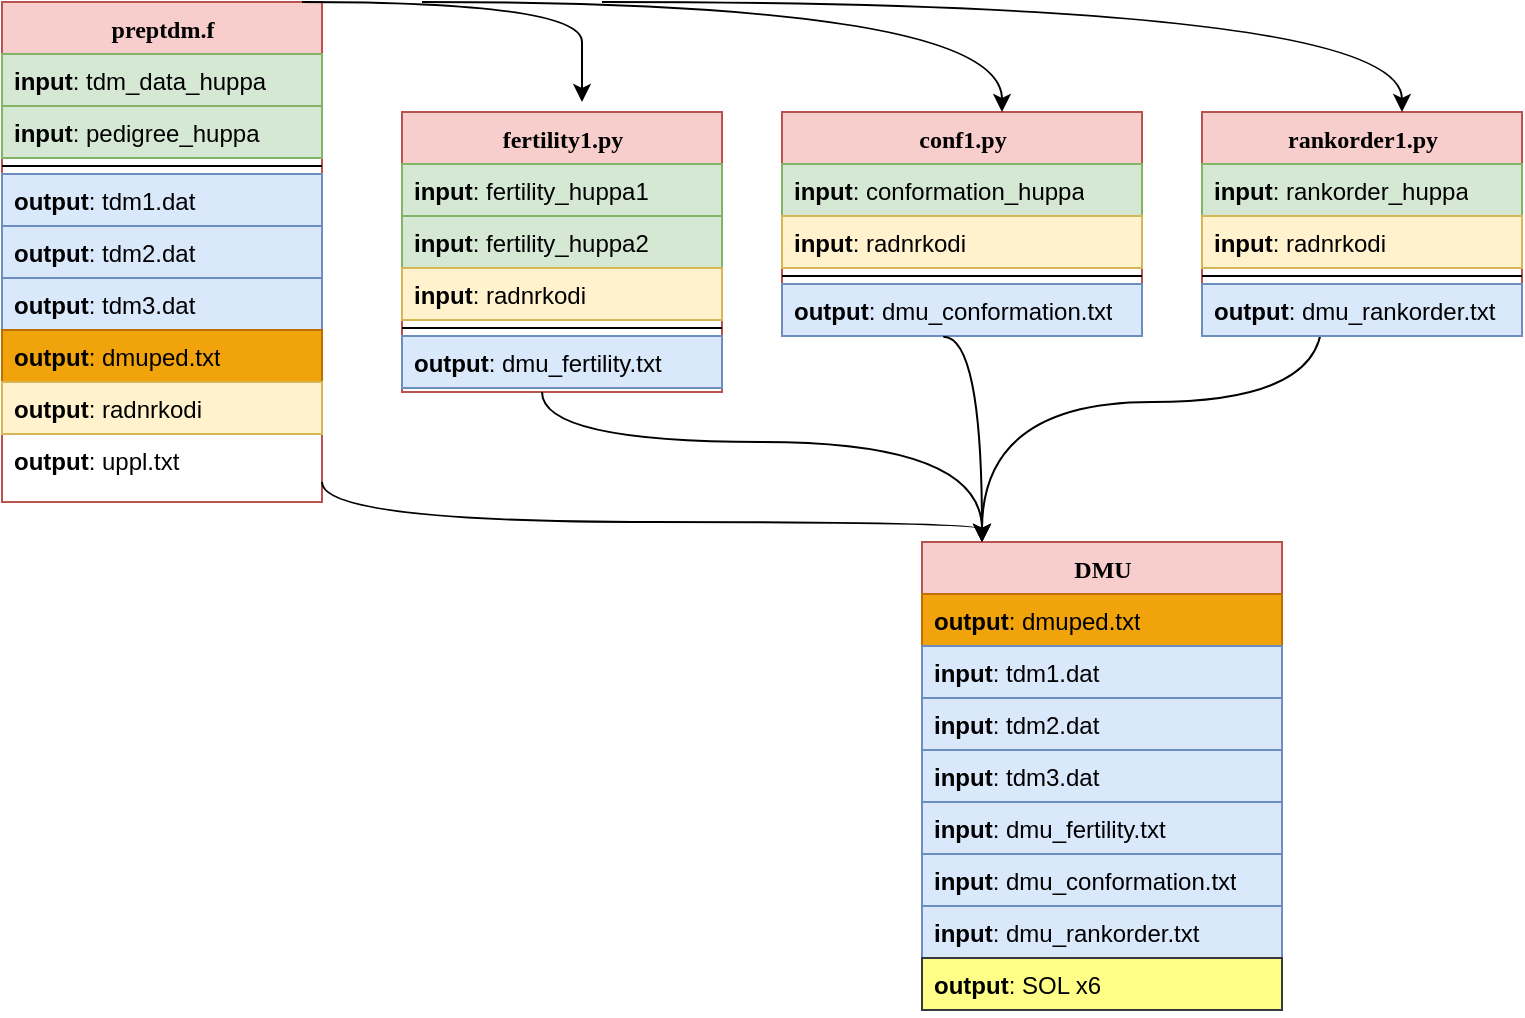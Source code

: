 <mxfile version="15.4.1" type="github">
  <diagram id="-JmWxj0wJACmfbKOdorP" name="Page-1">
    <mxGraphModel dx="1422" dy="794" grid="1" gridSize="10" guides="1" tooltips="1" connect="1" arrows="1" fold="1" page="1" pageScale="1" pageWidth="850" pageHeight="1100" math="0" shadow="0">
      <root>
        <mxCell id="0" />
        <mxCell id="1" parent="0" />
        <mxCell id="nCEcq2ldDj2t1zgx5rpE-1" value="preptdm.f" style="swimlane;html=1;fontStyle=1;align=center;verticalAlign=top;childLayout=stackLayout;horizontal=1;startSize=26;horizontalStack=0;resizeParent=1;resizeLast=0;collapsible=1;marginBottom=0;swimlaneFillColor=#ffffff;rounded=0;shadow=0;comic=0;labelBackgroundColor=none;strokeWidth=1;fillColor=#f8cecc;fontFamily=Verdana;fontSize=12;strokeColor=#b85450;" parent="1" vertex="1">
          <mxGeometry x="60" y="40" width="160" height="250" as="geometry">
            <mxRectangle x="60" y="40" width="100" height="26" as="alternateBounds" />
          </mxGeometry>
        </mxCell>
        <mxCell id="nCEcq2ldDj2t1zgx5rpE-2" value="&lt;b&gt;input&lt;/b&gt;: tdm_data_huppa" style="text;html=1;strokeColor=#82b366;fillColor=#d5e8d4;align=left;verticalAlign=top;spacingLeft=4;spacingRight=4;whiteSpace=wrap;overflow=hidden;rotatable=0;points=[[0,0.5],[1,0.5]];portConstraint=eastwest;" parent="nCEcq2ldDj2t1zgx5rpE-1" vertex="1">
          <mxGeometry y="26" width="160" height="26" as="geometry" />
        </mxCell>
        <mxCell id="nCEcq2ldDj2t1zgx5rpE-3" value="&lt;b&gt;input&lt;/b&gt;: pedigree_huppa" style="text;html=1;strokeColor=#82b366;fillColor=#d5e8d4;align=left;verticalAlign=top;spacingLeft=4;spacingRight=4;whiteSpace=wrap;overflow=hidden;rotatable=0;points=[[0,0.5],[1,0.5]];portConstraint=eastwest;" parent="nCEcq2ldDj2t1zgx5rpE-1" vertex="1">
          <mxGeometry y="52" width="160" height="26" as="geometry" />
        </mxCell>
        <mxCell id="nCEcq2ldDj2t1zgx5rpE-4" value="" style="line;html=1;strokeWidth=1;fillColor=none;align=left;verticalAlign=middle;spacingTop=-1;spacingLeft=3;spacingRight=3;rotatable=0;labelPosition=right;points=[];portConstraint=eastwest;" parent="nCEcq2ldDj2t1zgx5rpE-1" vertex="1">
          <mxGeometry y="78" width="160" height="8" as="geometry" />
        </mxCell>
        <mxCell id="nCEcq2ldDj2t1zgx5rpE-6" value="&lt;b&gt;output&lt;/b&gt;: tdm1.dat" style="text;html=1;align=left;verticalAlign=top;spacingLeft=4;spacingRight=4;whiteSpace=wrap;overflow=hidden;rotatable=0;points=[[0,0.5],[1,0.5]];portConstraint=eastwest;fillColor=#dae8fc;strokeColor=#6c8ebf;" parent="nCEcq2ldDj2t1zgx5rpE-1" vertex="1">
          <mxGeometry y="86" width="160" height="26" as="geometry" />
        </mxCell>
        <mxCell id="nCEcq2ldDj2t1zgx5rpE-5" value="&lt;b&gt;output&lt;/b&gt;: tdm2.dat" style="text;html=1;strokeColor=#6c8ebf;fillColor=#dae8fc;align=left;verticalAlign=top;spacingLeft=4;spacingRight=4;whiteSpace=wrap;overflow=hidden;rotatable=0;points=[[0,0.5],[1,0.5]];portConstraint=eastwest;" parent="nCEcq2ldDj2t1zgx5rpE-1" vertex="1">
          <mxGeometry y="112" width="160" height="26" as="geometry" />
        </mxCell>
        <mxCell id="nCEcq2ldDj2t1zgx5rpE-7" value="&lt;b&gt;output&lt;/b&gt;: tdm3.dat" style="text;html=1;strokeColor=#6c8ebf;fillColor=#dae8fc;align=left;verticalAlign=top;spacingLeft=4;spacingRight=4;whiteSpace=wrap;overflow=hidden;rotatable=0;points=[[0,0.5],[1,0.5]];portConstraint=eastwest;" parent="nCEcq2ldDj2t1zgx5rpE-1" vertex="1">
          <mxGeometry y="138" width="160" height="26" as="geometry" />
        </mxCell>
        <mxCell id="EQARCBWx5yz3VgdPIeZa-3" value="&lt;b&gt;output&lt;/b&gt;: dmuped.txt" style="text;html=1;strokeColor=#BD7000;fillColor=#f0a30a;align=left;verticalAlign=top;spacingLeft=4;spacingRight=4;whiteSpace=wrap;overflow=hidden;rotatable=0;points=[[0,0.5],[1,0.5]];portConstraint=eastwest;fontColor=#000000;" vertex="1" parent="nCEcq2ldDj2t1zgx5rpE-1">
          <mxGeometry y="164" width="160" height="26" as="geometry" />
        </mxCell>
        <mxCell id="EQARCBWx5yz3VgdPIeZa-4" value="&lt;b&gt;output&lt;/b&gt;: radnrkodi" style="text;html=1;strokeColor=#d6b656;fillColor=#fff2cc;align=left;verticalAlign=top;spacingLeft=4;spacingRight=4;whiteSpace=wrap;overflow=hidden;rotatable=0;points=[[0,0.5],[1,0.5]];portConstraint=eastwest;" vertex="1" parent="nCEcq2ldDj2t1zgx5rpE-1">
          <mxGeometry y="190" width="160" height="26" as="geometry" />
        </mxCell>
        <mxCell id="EQARCBWx5yz3VgdPIeZa-21" value="&lt;b&gt;output&lt;/b&gt;: uppl.txt" style="text;html=1;strokeColor=none;fillColor=none;align=left;verticalAlign=top;spacingLeft=4;spacingRight=4;whiteSpace=wrap;overflow=hidden;rotatable=0;points=[[0,0.5],[1,0.5]];portConstraint=eastwest;" vertex="1" parent="nCEcq2ldDj2t1zgx5rpE-1">
          <mxGeometry y="216" width="160" height="26" as="geometry" />
        </mxCell>
        <mxCell id="EQARCBWx5yz3VgdPIeZa-24" value="fertility1.py" style="swimlane;html=1;fontStyle=1;align=center;verticalAlign=top;childLayout=stackLayout;horizontal=1;startSize=26;horizontalStack=0;resizeParent=1;resizeLast=0;collapsible=1;marginBottom=0;swimlaneFillColor=#ffffff;rounded=0;shadow=0;comic=0;labelBackgroundColor=none;strokeWidth=1;fillColor=#f8cecc;fontFamily=Verdana;fontSize=12;strokeColor=#b85450;" vertex="1" parent="1">
          <mxGeometry x="260" y="95" width="160" height="140" as="geometry">
            <mxRectangle x="60" y="40" width="100" height="26" as="alternateBounds" />
          </mxGeometry>
        </mxCell>
        <mxCell id="EQARCBWx5yz3VgdPIeZa-25" value="&lt;b&gt;input&lt;/b&gt;: fertility_huppa1&lt;br&gt;" style="text;html=1;strokeColor=#82b366;fillColor=#d5e8d4;align=left;verticalAlign=top;spacingLeft=4;spacingRight=4;whiteSpace=wrap;overflow=hidden;rotatable=0;points=[[0,0.5],[1,0.5]];portConstraint=eastwest;" vertex="1" parent="EQARCBWx5yz3VgdPIeZa-24">
          <mxGeometry y="26" width="160" height="26" as="geometry" />
        </mxCell>
        <mxCell id="EQARCBWx5yz3VgdPIeZa-26" value="&lt;b&gt;input&lt;/b&gt;: fertility_huppa2" style="text;html=1;strokeColor=#82b366;fillColor=#d5e8d4;align=left;verticalAlign=top;spacingLeft=4;spacingRight=4;whiteSpace=wrap;overflow=hidden;rotatable=0;points=[[0,0.5],[1,0.5]];portConstraint=eastwest;" vertex="1" parent="EQARCBWx5yz3VgdPIeZa-24">
          <mxGeometry y="52" width="160" height="26" as="geometry" />
        </mxCell>
        <mxCell id="EQARCBWx5yz3VgdPIeZa-32" value="&lt;b&gt;input&lt;/b&gt;: radnrkodi" style="text;html=1;strokeColor=#d6b656;fillColor=#fff2cc;align=left;verticalAlign=top;spacingLeft=4;spacingRight=4;whiteSpace=wrap;overflow=hidden;rotatable=0;points=[[0,0.5],[1,0.5]];portConstraint=eastwest;" vertex="1" parent="EQARCBWx5yz3VgdPIeZa-24">
          <mxGeometry y="78" width="160" height="26" as="geometry" />
        </mxCell>
        <mxCell id="EQARCBWx5yz3VgdPIeZa-82" value="" style="curved=1;endArrow=classic;html=1;rounded=0;fontSize=34;edgeStyle=orthogonalEdgeStyle;" edge="1" parent="EQARCBWx5yz3VgdPIeZa-24" target="EQARCBWx5yz3VgdPIeZa-67">
          <mxGeometry width="50" height="50" relative="1" as="geometry">
            <mxPoint x="70" y="140" as="sourcePoint" />
            <mxPoint x="120" y="90" as="targetPoint" />
            <Array as="points">
              <mxPoint x="70" y="165" />
              <mxPoint x="290" y="165" />
            </Array>
          </mxGeometry>
        </mxCell>
        <mxCell id="EQARCBWx5yz3VgdPIeZa-27" value="" style="line;html=1;strokeWidth=1;fillColor=none;align=left;verticalAlign=middle;spacingTop=-1;spacingLeft=3;spacingRight=3;rotatable=0;labelPosition=right;points=[];portConstraint=eastwest;" vertex="1" parent="EQARCBWx5yz3VgdPIeZa-24">
          <mxGeometry y="104" width="160" height="8" as="geometry" />
        </mxCell>
        <mxCell id="EQARCBWx5yz3VgdPIeZa-28" value="&lt;b&gt;output&lt;/b&gt;: dmu_fertility.txt&lt;br&gt;" style="text;html=1;align=left;verticalAlign=top;spacingLeft=4;spacingRight=4;whiteSpace=wrap;overflow=hidden;rotatable=0;points=[[0,0.5],[1,0.5]];portConstraint=eastwest;fillColor=#dae8fc;strokeColor=#6c8ebf;" vertex="1" parent="EQARCBWx5yz3VgdPIeZa-24">
          <mxGeometry y="112" width="160" height="26" as="geometry" />
        </mxCell>
        <mxCell id="EQARCBWx5yz3VgdPIeZa-84" value="" style="curved=1;endArrow=classic;html=1;rounded=0;fontSize=34;edgeStyle=orthogonalEdgeStyle;" edge="1" parent="EQARCBWx5yz3VgdPIeZa-24" target="EQARCBWx5yz3VgdPIeZa-67">
          <mxGeometry width="50" height="50" relative="1" as="geometry">
            <mxPoint x="460" y="104" as="sourcePoint" />
            <mxPoint x="290" y="235" as="targetPoint" />
            <Array as="points">
              <mxPoint x="460" y="145" />
              <mxPoint x="290" y="145" />
            </Array>
          </mxGeometry>
        </mxCell>
        <mxCell id="EQARCBWx5yz3VgdPIeZa-44" value="rankorder1.py" style="swimlane;html=1;fontStyle=1;align=center;verticalAlign=top;childLayout=stackLayout;horizontal=1;startSize=26;horizontalStack=0;resizeParent=1;resizeLast=0;collapsible=1;marginBottom=0;swimlaneFillColor=#ffffff;rounded=0;shadow=0;comic=0;labelBackgroundColor=none;strokeWidth=1;fillColor=#f8cecc;fontFamily=Verdana;fontSize=12;strokeColor=#b85450;" vertex="1" parent="1">
          <mxGeometry x="660" y="95" width="160" height="112" as="geometry">
            <mxRectangle x="60" y="40" width="100" height="26" as="alternateBounds" />
          </mxGeometry>
        </mxCell>
        <mxCell id="EQARCBWx5yz3VgdPIeZa-45" value="&lt;b&gt;input&lt;/b&gt;: rankorder_huppa" style="text;html=1;strokeColor=#82b366;fillColor=#d5e8d4;align=left;verticalAlign=top;spacingLeft=4;spacingRight=4;whiteSpace=wrap;overflow=hidden;rotatable=0;points=[[0,0.5],[1,0.5]];portConstraint=eastwest;" vertex="1" parent="EQARCBWx5yz3VgdPIeZa-44">
          <mxGeometry y="26" width="160" height="26" as="geometry" />
        </mxCell>
        <mxCell id="EQARCBWx5yz3VgdPIeZa-47" value="&lt;b&gt;input&lt;/b&gt;: radnrkodi" style="text;html=1;strokeColor=#d6b656;fillColor=#fff2cc;align=left;verticalAlign=top;spacingLeft=4;spacingRight=4;whiteSpace=wrap;overflow=hidden;rotatable=0;points=[[0,0.5],[1,0.5]];portConstraint=eastwest;" vertex="1" parent="EQARCBWx5yz3VgdPIeZa-44">
          <mxGeometry y="52" width="160" height="26" as="geometry" />
        </mxCell>
        <mxCell id="EQARCBWx5yz3VgdPIeZa-48" value="" style="line;html=1;strokeWidth=1;fillColor=none;align=left;verticalAlign=middle;spacingTop=-1;spacingLeft=3;spacingRight=3;rotatable=0;labelPosition=right;points=[];portConstraint=eastwest;" vertex="1" parent="EQARCBWx5yz3VgdPIeZa-44">
          <mxGeometry y="78" width="160" height="8" as="geometry" />
        </mxCell>
        <mxCell id="EQARCBWx5yz3VgdPIeZa-49" value="&lt;b&gt;output&lt;/b&gt;: dmu_rankorder.txt" style="text;html=1;align=left;verticalAlign=top;spacingLeft=4;spacingRight=4;whiteSpace=wrap;overflow=hidden;rotatable=0;points=[[0,0.5],[1,0.5]];portConstraint=eastwest;fillColor=#dae8fc;strokeColor=#6c8ebf;" vertex="1" parent="EQARCBWx5yz3VgdPIeZa-44">
          <mxGeometry y="86" width="160" height="26" as="geometry" />
        </mxCell>
        <mxCell id="EQARCBWx5yz3VgdPIeZa-50" value="conf1.py" style="swimlane;html=1;fontStyle=1;align=center;verticalAlign=top;childLayout=stackLayout;horizontal=1;startSize=26;horizontalStack=0;resizeParent=1;resizeLast=0;collapsible=1;marginBottom=0;swimlaneFillColor=#ffffff;rounded=0;shadow=0;comic=0;labelBackgroundColor=none;strokeWidth=1;fillColor=#f8cecc;fontFamily=Verdana;fontSize=12;strokeColor=#b85450;" vertex="1" parent="1">
          <mxGeometry x="450" y="95" width="180" height="112" as="geometry">
            <mxRectangle x="60" y="40" width="100" height="26" as="alternateBounds" />
          </mxGeometry>
        </mxCell>
        <mxCell id="EQARCBWx5yz3VgdPIeZa-51" value="&lt;b&gt;input&lt;/b&gt;: conformation_huppa" style="text;html=1;strokeColor=#82b366;fillColor=#d5e8d4;align=left;verticalAlign=top;spacingLeft=4;spacingRight=4;whiteSpace=wrap;overflow=hidden;rotatable=0;points=[[0,0.5],[1,0.5]];portConstraint=eastwest;" vertex="1" parent="EQARCBWx5yz3VgdPIeZa-50">
          <mxGeometry y="26" width="180" height="26" as="geometry" />
        </mxCell>
        <mxCell id="EQARCBWx5yz3VgdPIeZa-52" value="&lt;b&gt;input&lt;/b&gt;: radnrkodi" style="text;html=1;strokeColor=#d6b656;fillColor=#fff2cc;align=left;verticalAlign=top;spacingLeft=4;spacingRight=4;whiteSpace=wrap;overflow=hidden;rotatable=0;points=[[0,0.5],[1,0.5]];portConstraint=eastwest;" vertex="1" parent="EQARCBWx5yz3VgdPIeZa-50">
          <mxGeometry y="52" width="180" height="26" as="geometry" />
        </mxCell>
        <mxCell id="EQARCBWx5yz3VgdPIeZa-53" value="" style="line;html=1;strokeWidth=1;fillColor=none;align=left;verticalAlign=middle;spacingTop=-1;spacingLeft=3;spacingRight=3;rotatable=0;labelPosition=right;points=[];portConstraint=eastwest;" vertex="1" parent="EQARCBWx5yz3VgdPIeZa-50">
          <mxGeometry y="78" width="180" height="8" as="geometry" />
        </mxCell>
        <mxCell id="EQARCBWx5yz3VgdPIeZa-54" value="&lt;b&gt;output&lt;/b&gt;: dmu_conformation.txt" style="text;html=1;align=left;verticalAlign=top;spacingLeft=4;spacingRight=4;whiteSpace=wrap;overflow=hidden;rotatable=0;points=[[0,0.5],[1,0.5]];portConstraint=eastwest;fillColor=#dae8fc;strokeColor=#6c8ebf;" vertex="1" parent="EQARCBWx5yz3VgdPIeZa-50">
          <mxGeometry y="86" width="180" height="26" as="geometry" />
        </mxCell>
        <mxCell id="EQARCBWx5yz3VgdPIeZa-62" value="" style="curved=1;endArrow=classic;html=1;rounded=0;edgeStyle=orthogonalEdgeStyle;" edge="1" parent="1">
          <mxGeometry width="50" height="50" relative="1" as="geometry">
            <mxPoint x="210" y="40" as="sourcePoint" />
            <mxPoint x="350" y="90" as="targetPoint" />
            <Array as="points">
              <mxPoint x="350" y="40" />
              <mxPoint x="350" y="80" />
            </Array>
          </mxGeometry>
        </mxCell>
        <mxCell id="EQARCBWx5yz3VgdPIeZa-64" value="" style="curved=1;endArrow=classic;html=1;rounded=0;edgeStyle=orthogonalEdgeStyle;" edge="1" parent="1">
          <mxGeometry width="50" height="50" relative="1" as="geometry">
            <mxPoint x="270" y="40" as="sourcePoint" />
            <mxPoint x="560" y="95" as="targetPoint" />
            <Array as="points">
              <mxPoint x="560" y="40" />
            </Array>
          </mxGeometry>
        </mxCell>
        <mxCell id="EQARCBWx5yz3VgdPIeZa-65" value="" style="curved=1;endArrow=classic;html=1;rounded=0;edgeStyle=orthogonalEdgeStyle;" edge="1" parent="1">
          <mxGeometry width="50" height="50" relative="1" as="geometry">
            <mxPoint x="360" y="40" as="sourcePoint" />
            <mxPoint x="760" y="95" as="targetPoint" />
            <Array as="points">
              <mxPoint x="760" y="40" />
            </Array>
          </mxGeometry>
        </mxCell>
        <mxCell id="EQARCBWx5yz3VgdPIeZa-67" value="DMU" style="swimlane;html=1;fontStyle=1;align=center;verticalAlign=top;childLayout=stackLayout;horizontal=1;startSize=26;horizontalStack=0;resizeParent=1;resizeLast=0;collapsible=1;marginBottom=0;swimlaneFillColor=#ffffff;rounded=0;shadow=0;comic=0;labelBackgroundColor=none;strokeWidth=1;fillColor=#f8cecc;fontFamily=Verdana;fontSize=12;strokeColor=#b85450;" vertex="1" parent="1">
          <mxGeometry x="520" y="310" width="180" height="234" as="geometry">
            <mxRectangle x="60" y="40" width="100" height="26" as="alternateBounds" />
          </mxGeometry>
        </mxCell>
        <mxCell id="EQARCBWx5yz3VgdPIeZa-77" value="&lt;b&gt;output&lt;/b&gt;: dmuped.txt" style="text;html=1;strokeColor=#BD7000;fillColor=#f0a30a;align=left;verticalAlign=top;spacingLeft=4;spacingRight=4;whiteSpace=wrap;overflow=hidden;rotatable=0;points=[[0,0.5],[1,0.5]];portConstraint=eastwest;fontColor=#000000;" vertex="1" parent="EQARCBWx5yz3VgdPIeZa-67">
          <mxGeometry y="26" width="180" height="26" as="geometry" />
        </mxCell>
        <mxCell id="EQARCBWx5yz3VgdPIeZa-71" value="&lt;b&gt;input&lt;/b&gt;: tdm1.dat" style="text;html=1;align=left;verticalAlign=top;spacingLeft=4;spacingRight=4;whiteSpace=wrap;overflow=hidden;rotatable=0;points=[[0,0.5],[1,0.5]];portConstraint=eastwest;fillColor=#dae8fc;strokeColor=#6c8ebf;" vertex="1" parent="EQARCBWx5yz3VgdPIeZa-67">
          <mxGeometry y="52" width="180" height="26" as="geometry" />
        </mxCell>
        <mxCell id="EQARCBWx5yz3VgdPIeZa-72" value="&lt;b&gt;input&lt;/b&gt;: tdm2.dat" style="text;html=1;strokeColor=#6c8ebf;fillColor=#dae8fc;align=left;verticalAlign=top;spacingLeft=4;spacingRight=4;whiteSpace=wrap;overflow=hidden;rotatable=0;points=[[0,0.5],[1,0.5]];portConstraint=eastwest;" vertex="1" parent="EQARCBWx5yz3VgdPIeZa-67">
          <mxGeometry y="78" width="180" height="26" as="geometry" />
        </mxCell>
        <mxCell id="EQARCBWx5yz3VgdPIeZa-73" value="&lt;b&gt;input&lt;/b&gt;: tdm3.dat" style="text;html=1;strokeColor=#6c8ebf;fillColor=#dae8fc;align=left;verticalAlign=top;spacingLeft=4;spacingRight=4;whiteSpace=wrap;overflow=hidden;rotatable=0;points=[[0,0.5],[1,0.5]];portConstraint=eastwest;" vertex="1" parent="EQARCBWx5yz3VgdPIeZa-67">
          <mxGeometry y="104" width="180" height="26" as="geometry" />
        </mxCell>
        <mxCell id="EQARCBWx5yz3VgdPIeZa-74" value="&lt;b&gt;input&lt;/b&gt;: dmu_fertility.txt" style="text;html=1;strokeColor=#6c8ebf;fillColor=#dae8fc;align=left;verticalAlign=top;spacingLeft=4;spacingRight=4;whiteSpace=wrap;overflow=hidden;rotatable=0;points=[[0,0.5],[1,0.5]];portConstraint=eastwest;" vertex="1" parent="EQARCBWx5yz3VgdPIeZa-67">
          <mxGeometry y="130" width="180" height="26" as="geometry" />
        </mxCell>
        <mxCell id="EQARCBWx5yz3VgdPIeZa-78" value="&lt;b&gt;input&lt;/b&gt;: dmu_conformation.txt" style="text;html=1;align=left;verticalAlign=top;spacingLeft=4;spacingRight=4;whiteSpace=wrap;overflow=hidden;rotatable=0;points=[[0,0.5],[1,0.5]];portConstraint=eastwest;fillColor=#dae8fc;strokeColor=#6c8ebf;" vertex="1" parent="EQARCBWx5yz3VgdPIeZa-67">
          <mxGeometry y="156" width="180" height="26" as="geometry" />
        </mxCell>
        <mxCell id="EQARCBWx5yz3VgdPIeZa-86" value="&lt;b&gt;input&lt;/b&gt;: dmu_rankorder.txt" style="text;html=1;align=left;verticalAlign=top;spacingLeft=4;spacingRight=4;whiteSpace=wrap;overflow=hidden;rotatable=0;points=[[0,0.5],[1,0.5]];portConstraint=eastwest;fillColor=#dae8fc;strokeColor=#6c8ebf;" vertex="1" parent="EQARCBWx5yz3VgdPIeZa-67">
          <mxGeometry y="182" width="180" height="26" as="geometry" />
        </mxCell>
        <mxCell id="EQARCBWx5yz3VgdPIeZa-79" value="&lt;b&gt;output&lt;/b&gt;: SOL x6" style="text;html=1;align=left;verticalAlign=top;spacingLeft=4;spacingRight=4;whiteSpace=wrap;overflow=hidden;rotatable=0;points=[[0,0.5],[1,0.5]];portConstraint=eastwest;fillColor=#ffff88;strokeColor=#36393d;" vertex="1" parent="EQARCBWx5yz3VgdPIeZa-67">
          <mxGeometry y="208" width="180" height="26" as="geometry" />
        </mxCell>
        <mxCell id="EQARCBWx5yz3VgdPIeZa-80" value="" style="curved=1;endArrow=classic;html=1;rounded=0;fontSize=34;edgeStyle=orthogonalEdgeStyle;" edge="1" parent="1" target="EQARCBWx5yz3VgdPIeZa-67">
          <mxGeometry width="50" height="50" relative="1" as="geometry">
            <mxPoint x="220" y="280" as="sourcePoint" />
            <mxPoint x="270" y="230" as="targetPoint" />
            <Array as="points">
              <mxPoint x="220" y="300" />
              <mxPoint x="550" y="300" />
            </Array>
          </mxGeometry>
        </mxCell>
        <mxCell id="EQARCBWx5yz3VgdPIeZa-85" value="" style="curved=1;endArrow=classic;html=1;rounded=0;fontSize=34;edgeStyle=orthogonalEdgeStyle;exitX=0.448;exitY=1.013;exitDx=0;exitDy=0;exitPerimeter=0;" edge="1" parent="1" source="EQARCBWx5yz3VgdPIeZa-54" target="EQARCBWx5yz3VgdPIeZa-67">
          <mxGeometry width="50" height="50" relative="1" as="geometry">
            <mxPoint x="730" y="199" as="sourcePoint" />
            <mxPoint x="560" y="330" as="targetPoint" />
            <Array as="points">
              <mxPoint x="550" y="207" />
            </Array>
          </mxGeometry>
        </mxCell>
      </root>
    </mxGraphModel>
  </diagram>
</mxfile>
